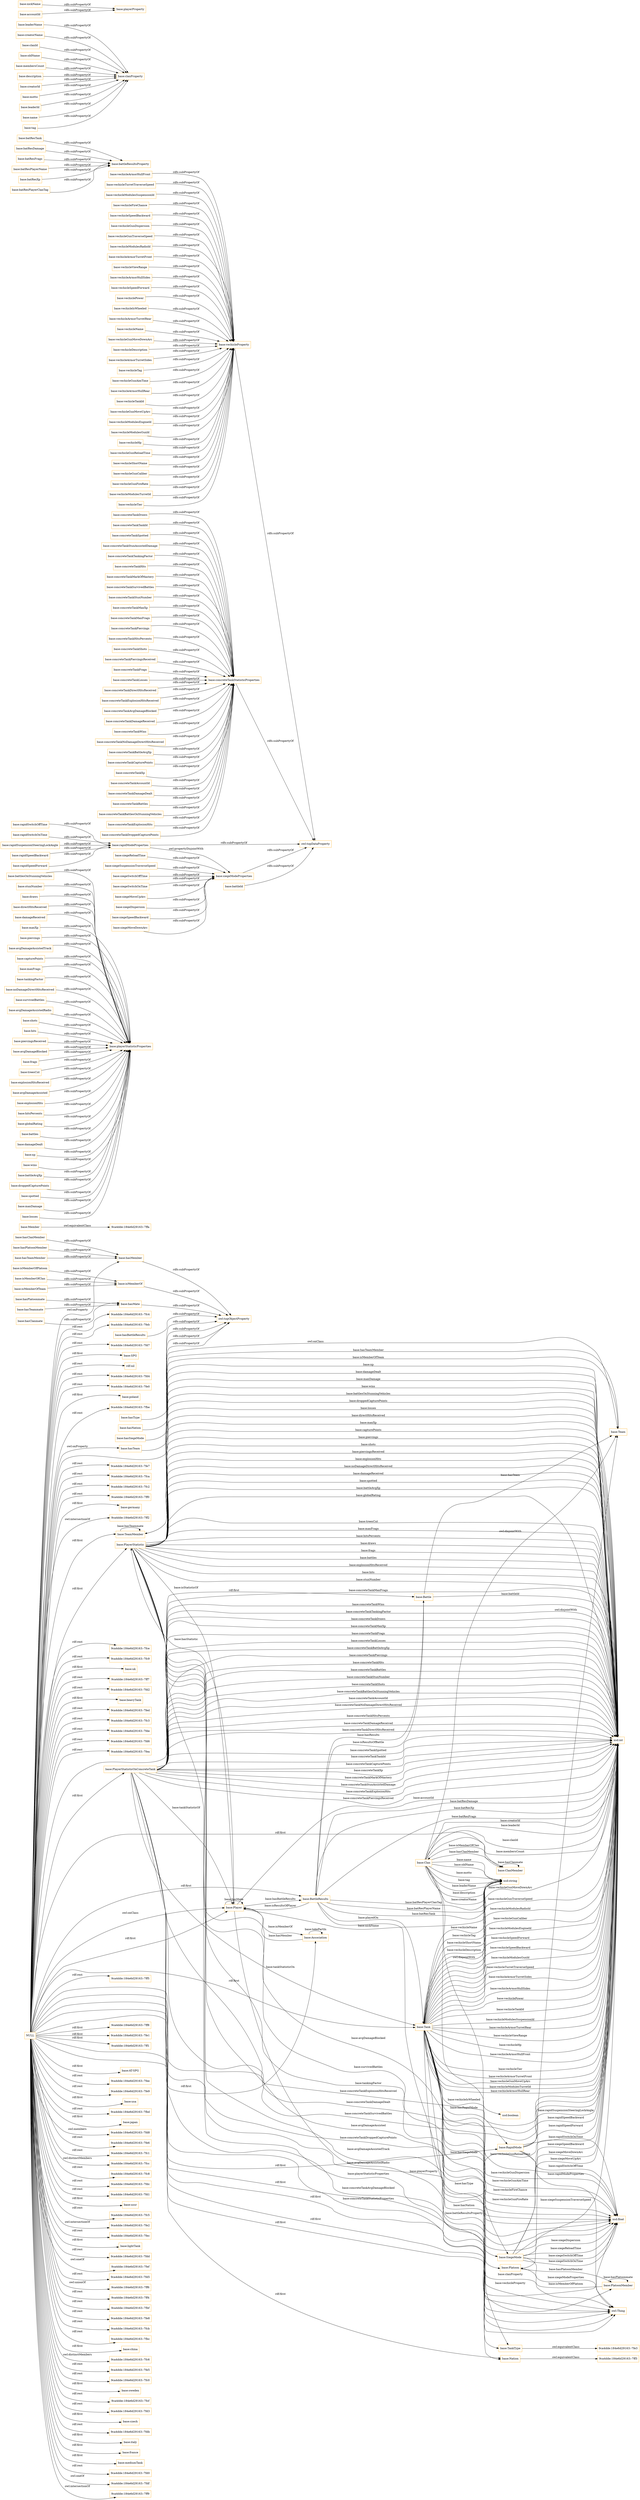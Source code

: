 digraph ar2dtool_diagram { 
rankdir=LR;
size="1501"
node [shape = rectangle, color="orange"]; "base:TeamMember" "9ca4dde:184e6d29163:-7fe3" "base:Clan" "base:PlayerStatistic" "9ca4dde:184e6d29163:-7ff8" "base:Platoon" "base:Nation" "base:Team" "9ca4dde:184e6d29163:-7fe1" "base:PlatoonMember" "9ca4dde:184e6d29163:-7ff3" "base:Member" "base:BattleResults" "base:SiegeMode" "base:ClanMember" "9ca4dde:184e6d29163:-7ffa" "base:Battle" "9ca4dde:184e6d29163:-7ff1" "base:RapidMode" "base:Association" "base:TankType" "base:Tank" "base:Player" "base:PlayerStatisticOnConcreteTank" ; /*classes style*/
	"base:battlesOnStunningVehicles" -> "base:playerStatisticProperties" [ label = "rdfs:subPropertyOf" ];
	"base:vechicleArmorHullFront" -> "base:vechicleProperty" [ label = "rdfs:subPropertyOf" ];
	"base:hasPlatoonMember" -> "base:hasMember" [ label = "rdfs:subPropertyOf" ];
	"base:vechicleTurretTraverseSpeed" -> "base:vechicleProperty" [ label = "rdfs:subPropertyOf" ];
	"base:concreteTankDraws" -> "base:concreteTankStatisticProperties" [ label = "rdfs:subPropertyOf" ];
	"base:concreteTankTankId" -> "base:concreteTankStatisticProperties" [ label = "rdfs:subPropertyOf" ];
	"base:batResTank" -> "base:battleResultsProperty" [ label = "rdfs:subPropertyOf" ];
	"base:stunNumber" -> "base:playerStatisticProperties" [ label = "rdfs:subPropertyOf" ];
	"base:vechicleModulesSuspensionId" -> "base:vechicleProperty" [ label = "rdfs:subPropertyOf" ];
	"base:vechicleFireChance" -> "base:vechicleProperty" [ label = "rdfs:subPropertyOf" ];
	"base:draws" -> "base:playerStatisticProperties" [ label = "rdfs:subPropertyOf" ];
	"base:rapidSwitchOffTime" -> "base:rapidModeProperties" [ label = "rdfs:subPropertyOf" ];
	"base:directHitsReceived" -> "base:playerStatisticProperties" [ label = "rdfs:subPropertyOf" ];
	"base:Nation" -> "9ca4dde:184e6d29163:-7ff3" [ label = "owl:equivalentClass" ];
	"base:vechicleSpeedBackward" -> "base:vechicleProperty" [ label = "rdfs:subPropertyOf" ];
	"base:leaderName" -> "base:clanProperty" [ label = "rdfs:subPropertyOf" ];
	"base:concreteTankSpotted" -> "base:concreteTankStatisticProperties" [ label = "rdfs:subPropertyOf" ];
	"base:siegeReloadTime" -> "base:siegeModeProperties" [ label = "rdfs:subPropertyOf" ];
	"base:concreteTankStunAssistedDamage" -> "base:concreteTankStatisticProperties" [ label = "rdfs:subPropertyOf" ];
	"base:concreteTankTankingFactor" -> "base:concreteTankStatisticProperties" [ label = "rdfs:subPropertyOf" ];
	"base:creatorName" -> "base:clanProperty" [ label = "rdfs:subPropertyOf" ];
	"base:concreteTankHits" -> "base:concreteTankStatisticProperties" [ label = "rdfs:subPropertyOf" ];
	"base:Clan" -> "base:Team" [ label = "owl:disjointWith" ];
	"base:Clan" -> "base:Platoon" [ label = "owl:disjointWith" ];
	"base:battleId" -> "owl:topDataProperty" [ label = "rdfs:subPropertyOf" ];
	"base:siegeSuspensionTraverseSpeed" -> "base:siegeModeProperties" [ label = "rdfs:subPropertyOf" ];
	"base:concreteTankMarkOfMastery" -> "base:concreteTankStatisticProperties" [ label = "rdfs:subPropertyOf" ];
	"base:siegeSwitchOffTime" -> "base:siegeModeProperties" [ label = "rdfs:subPropertyOf" ];
	"base:vechicleGunDispersion" -> "base:vechicleProperty" [ label = "rdfs:subPropertyOf" ];
	"base:concreteTankSurvivedBattles" -> "base:concreteTankStatisticProperties" [ label = "rdfs:subPropertyOf" ];
	"base:hasSiegeMode" -> "owl:topObjectProperty" [ label = "rdfs:subPropertyOf" ];
	"base:concreteTankStunNumber" -> "base:concreteTankStatisticProperties" [ label = "rdfs:subPropertyOf" ];
	"base:concreteTankMaxXp" -> "base:concreteTankStatisticProperties" [ label = "rdfs:subPropertyOf" ];
	"base:vechicleGunTraverseSpeed" -> "base:vechicleProperty" [ label = "rdfs:subPropertyOf" ];
	"base:rapidSwitchOnTime" -> "base:rapidModeProperties" [ label = "rdfs:subPropertyOf" ];
	"base:concreteTankMaxFrags" -> "base:concreteTankStatisticProperties" [ label = "rdfs:subPropertyOf" ];
	"base:hasTeamMember" -> "base:hasMember" [ label = "rdfs:subPropertyOf" ];
	"base:isMemberOf" -> "owl:topObjectProperty" [ label = "rdfs:subPropertyOf" ];
	"base:vechicleModulesRadioId" -> "base:vechicleProperty" [ label = "rdfs:subPropertyOf" ];
	"base:vechicleArmorTurretFront" -> "base:vechicleProperty" [ label = "rdfs:subPropertyOf" ];
	"base:damageReceived" -> "base:playerStatisticProperties" [ label = "rdfs:subPropertyOf" ];
	"base:maxXp" -> "base:playerStatisticProperties" [ label = "rdfs:subPropertyOf" ];
	"base:batResDamage" -> "base:battleResultsProperty" [ label = "rdfs:subPropertyOf" ];
	"base:concreteTankPiercings" -> "base:concreteTankStatisticProperties" [ label = "rdfs:subPropertyOf" ];
	"base:piercings" -> "base:playerStatisticProperties" [ label = "rdfs:subPropertyOf" ];
	"base:clanId" -> "base:clanProperty" [ label = "rdfs:subPropertyOf" ];
	"base:concreteTankHitsPercents" -> "base:concreteTankStatisticProperties" [ label = "rdfs:subPropertyOf" ];
	"base:avgDamageAssistedTrack" -> "base:playerStatisticProperties" [ label = "rdfs:subPropertyOf" ];
	"base:capturePoints" -> "base:playerStatisticProperties" [ label = "rdfs:subPropertyOf" ];
	"base:maxFrags" -> "base:playerStatisticProperties" [ label = "rdfs:subPropertyOf" ];
	"base:vechicleViewRange" -> "base:vechicleProperty" [ label = "rdfs:subPropertyOf" ];
	"base:siegeSwitchOnTime" -> "base:siegeModeProperties" [ label = "rdfs:subPropertyOf" ];
	"base:tankingFactor" -> "base:playerStatisticProperties" [ label = "rdfs:subPropertyOf" ];
	"base:hasBattleResults" -> "owl:topObjectProperty" [ label = "rdfs:subPropertyOf" ];
	"base:rapidSuspensionSteeringLockAngle" -> "base:rapidModeProperties" [ label = "rdfs:subPropertyOf" ];
	"base:noDamageDirectHitsReceived" -> "base:playerStatisticProperties" [ label = "rdfs:subPropertyOf" ];
	"base:survivedBattles" -> "base:playerStatisticProperties" [ label = "rdfs:subPropertyOf" ];
	"base:concreteTankShots" -> "base:concreteTankStatisticProperties" [ label = "rdfs:subPropertyOf" ];
	"base:avgDamageAssistedRadio" -> "base:playerStatisticProperties" [ label = "rdfs:subPropertyOf" ];
	"base:hasTeammate" -> "base:hasMate" [ label = "rdfs:subPropertyOf" ];
	"base:batResFrags" -> "base:battleResultsProperty" [ label = "rdfs:subPropertyOf" ];
	"base:shots" -> "base:playerStatisticProperties" [ label = "rdfs:subPropertyOf" ];
	"base:concreteTankPiercingsReceived" -> "base:concreteTankStatisticProperties" [ label = "rdfs:subPropertyOf" ];
	"base:siegeMoveUpArc" -> "base:siegeModeProperties" [ label = "rdfs:subPropertyOf" ];
	"base:vechicleArmorHullSides" -> "base:vechicleProperty" [ label = "rdfs:subPropertyOf" ];
	"base:hits" -> "base:playerStatisticProperties" [ label = "rdfs:subPropertyOf" ];
	"base:vechicleSpeedForward" -> "base:vechicleProperty" [ label = "rdfs:subPropertyOf" ];
	"base:vechiclePower" -> "base:vechicleProperty" [ label = "rdfs:subPropertyOf" ];
	"base:vechicleIsWheeled" -> "base:vechicleProperty" [ label = "rdfs:subPropertyOf" ];
	"base:oldName" -> "base:clanProperty" [ label = "rdfs:subPropertyOf" ];
	"base:nickName" -> "base:playerProperty" [ label = "rdfs:subPropertyOf" ];
	"base:hasType" -> "owl:topObjectProperty" [ label = "rdfs:subPropertyOf" ];
	"base:concreteTankFrags" -> "base:concreteTankStatisticProperties" [ label = "rdfs:subPropertyOf" ];
	"base:membersCount" -> "base:clanProperty" [ label = "rdfs:subPropertyOf" ];
	"base:description" -> "base:clanProperty" [ label = "rdfs:subPropertyOf" ];
	"base:piercingsReceived" -> "base:playerStatisticProperties" [ label = "rdfs:subPropertyOf" ];
	"base:vechicleArmorTurretRear" -> "base:vechicleProperty" [ label = "rdfs:subPropertyOf" ];
	"base:rapidModeProperties" -> "base:siegeModeProperties" [ label = "owl:propertyDisjointWith" ];
	"base:rapidModeProperties" -> "owl:topDataProperty" [ label = "rdfs:subPropertyOf" ];
	"base:vechicleName" -> "base:vechicleProperty" [ label = "rdfs:subPropertyOf" ];
	"base:avgDamageBlocked" -> "base:playerStatisticProperties" [ label = "rdfs:subPropertyOf" ];
	"base:concreteTankLosses" -> "base:concreteTankStatisticProperties" [ label = "rdfs:subPropertyOf" ];
	"base:siegeDispersion" -> "base:siegeModeProperties" [ label = "rdfs:subPropertyOf" ];
	"base:frags" -> "base:playerStatisticProperties" [ label = "rdfs:subPropertyOf" ];
	"base:hasNation" -> "owl:topObjectProperty" [ label = "rdfs:subPropertyOf" ];
	"base:concreteTankDirectHitsReceived" -> "base:concreteTankStatisticProperties" [ label = "rdfs:subPropertyOf" ];
	"base:batResPlayerName" -> "base:battleResultsProperty" [ label = "rdfs:subPropertyOf" ];
	"base:concreteTankExplosionHitsReceived" -> "base:concreteTankStatisticProperties" [ label = "rdfs:subPropertyOf" ];
	"base:hasClanmate" -> "base:hasMate" [ label = "rdfs:subPropertyOf" ];
	"base:concreteTankAvgDamageBlocked" -> "base:concreteTankStatisticProperties" [ label = "rdfs:subPropertyOf" ];
	"base:Member" -> "9ca4dde:184e6d29163:-7ffa" [ label = "owl:equivalentClass" ];
	"base:concreteTankDamageReceived" -> "base:concreteTankStatisticProperties" [ label = "rdfs:subPropertyOf" ];
	"base:rapidSpeedBackward" -> "base:rapidModeProperties" [ label = "rdfs:subPropertyOf" ];
	"base:creatorId" -> "base:clanProperty" [ label = "rdfs:subPropertyOf" ];
	"base:treesCut" -> "base:playerStatisticProperties" [ label = "rdfs:subPropertyOf" ];
	"base:explosionHitsReceived" -> "base:playerStatisticProperties" [ label = "rdfs:subPropertyOf" ];
	"base:batResXp" -> "base:battleResultsProperty" [ label = "rdfs:subPropertyOf" ];
	"base:isMemberOfPlatoon" -> "base:isMemberOf" [ label = "rdfs:subPropertyOf" ];
	"base:hasClanMember" -> "base:hasMember" [ label = "rdfs:subPropertyOf" ];
	"base:motto" -> "base:clanProperty" [ label = "rdfs:subPropertyOf" ];
	"base:concreteTankWins" -> "base:concreteTankStatisticProperties" [ label = "rdfs:subPropertyOf" ];
	"base:vechicleGunMoveDownArc" -> "base:vechicleProperty" [ label = "rdfs:subPropertyOf" ];
	"base:avgDamageAssisted" -> "base:playerStatisticProperties" [ label = "rdfs:subPropertyOf" ];
	"base:concreteTankNoDamageDirectHitsReceived" -> "base:concreteTankStatisticProperties" [ label = "rdfs:subPropertyOf" ];
	"base:isMemberOfClan" -> "base:isMemberOf" [ label = "rdfs:subPropertyOf" ];
	"base:vechicleDescription" -> "base:vechicleProperty" [ label = "rdfs:subPropertyOf" ];
	"base:isMemberOfTeam" -> "base:isMemberOf" [ label = "rdfs:subPropertyOf" ];
	"base:hasMate" -> "owl:topObjectProperty" [ label = "rdfs:subPropertyOf" ];
	"base:concreteTankBattleAvgXp" -> "base:concreteTankStatisticProperties" [ label = "rdfs:subPropertyOf" ];
	"base:explosionHits" -> "base:playerStatisticProperties" [ label = "rdfs:subPropertyOf" ];
	"base:siegeSpeedBackward" -> "base:siegeModeProperties" [ label = "rdfs:subPropertyOf" ];
	"base:leaderId" -> "base:clanProperty" [ label = "rdfs:subPropertyOf" ];
	"base:concreteTankStatisticProperties" -> "owl:topDataProperty" [ label = "rdfs:subPropertyOf" ];
	"base:vechicleArmorTurretSides" -> "base:vechicleProperty" [ label = "rdfs:subPropertyOf" ];
	"base:name" -> "base:clanProperty" [ label = "rdfs:subPropertyOf" ];
	"base:hitsPercents" -> "base:playerStatisticProperties" [ label = "rdfs:subPropertyOf" ];
	"base:globalRating" -> "base:playerStatisticProperties" [ label = "rdfs:subPropertyOf" ];
	"base:vechicleTag" -> "base:vechicleProperty" [ label = "rdfs:subPropertyOf" ];
	"base:vechicleGunAimTime" -> "base:vechicleProperty" [ label = "rdfs:subPropertyOf" ];
	"base:battles" -> "base:playerStatisticProperties" [ label = "rdfs:subPropertyOf" ];
	"base:Platoon" -> "base:Team" [ label = "owl:disjointWith" ];
	"base:concreteTankCapturePoints" -> "base:concreteTankStatisticProperties" [ label = "rdfs:subPropertyOf" ];
	"base:vechicleArmorHullRear" -> "base:vechicleProperty" [ label = "rdfs:subPropertyOf" ];
	"base:vechicleTankId" -> "base:vechicleProperty" [ label = "rdfs:subPropertyOf" ];
	"base:concreteTankXp" -> "base:concreteTankStatisticProperties" [ label = "rdfs:subPropertyOf" ];
	"base:damageDealt" -> "base:playerStatisticProperties" [ label = "rdfs:subPropertyOf" ];
	"base:siegeMoveDownArc" -> "base:siegeModeProperties" [ label = "rdfs:subPropertyOf" ];
	"base:vechicleGunMoveUpArc" -> "base:vechicleProperty" [ label = "rdfs:subPropertyOf" ];
	"base:xp" -> "base:playerStatisticProperties" [ label = "rdfs:subPropertyOf" ];
	"base:rapidSpeedForward" -> "base:rapidModeProperties" [ label = "rdfs:subPropertyOf" ];
	"base:vechicleModulesEngineId" -> "base:vechicleProperty" [ label = "rdfs:subPropertyOf" ];
	"base:wins" -> "base:playerStatisticProperties" [ label = "rdfs:subPropertyOf" ];
	"base:vechicleModulesGunId" -> "base:vechicleProperty" [ label = "rdfs:subPropertyOf" ];
	"base:batResPlayerClanTag" -> "base:battleResultsProperty" [ label = "rdfs:subPropertyOf" ];
	"base:vechicleHp" -> "base:vechicleProperty" [ label = "rdfs:subPropertyOf" ];
	"base:concreteTankAccountId" -> "base:concreteTankStatisticProperties" [ label = "rdfs:subPropertyOf" ];
	"base:accountId" -> "base:playerProperty" [ label = "rdfs:subPropertyOf" ];
	"base:hasMember" -> "owl:topObjectProperty" [ label = "rdfs:subPropertyOf" ];
	"base:concreteTankDamageDealt" -> "base:concreteTankStatisticProperties" [ label = "rdfs:subPropertyOf" ];
	"base:vechicleGunReloadTime" -> "base:vechicleProperty" [ label = "rdfs:subPropertyOf" ];
	"base:concreteTankBattles" -> "base:concreteTankStatisticProperties" [ label = "rdfs:subPropertyOf" ];
	"NULL" -> "9ca4dde:184e6d29163:-7fcc" [ label = "owl:distinctMembers" ];
	"NULL" -> "9ca4dde:184e6d29163:-7fc8" [ label = "rdf:rest" ];
	"NULL" -> "9ca4dde:184e6d29163:-7fdc" [ label = "rdf:rest" ];
	"NULL" -> "9ca4dde:184e6d29163:-7fd1" [ label = "rdf:rest" ];
	"NULL" -> "base:ussr" [ label = "rdf:first" ];
	"NULL" -> "base:Player" [ label = "owl:onClass" ];
	"NULL" -> "base:SiegeMode" [ label = "rdf:first" ];
	"NULL" -> "9ca4dde:184e6d29163:-7fc5" [ label = "rdf:rest" ];
	"NULL" -> "base:Team" [ label = "owl:onClass" ];
	"NULL" -> "9ca4dde:184e6d29163:-7fe2" [ label = "owl:intersectionOf" ];
	"NULL" -> "9ca4dde:184e6d29163:-7fec" [ label = "rdf:rest" ];
	"NULL" -> "base:lightTank" [ label = "rdf:first" ];
	"NULL" -> "9ca4dde:184e6d29163:-7fdd" [ label = "rdf:rest" ];
	"NULL" -> "base:Nation" [ label = "rdf:first" ];
	"NULL" -> "9ca4dde:184e6d29163:-7fef" [ label = "owl:oneOf" ];
	"NULL" -> "9ca4dde:184e6d29163:-7fd5" [ label = "rdf:rest" ];
	"NULL" -> "9ca4dde:184e6d29163:-7ff6" [ label = "owl:unionOf" ];
	"NULL" -> "9ca4dde:184e6d29163:-7ff4" [ label = "rdf:rest" ];
	"NULL" -> "base:TankType" [ label = "rdf:first" ];
	"NULL" -> "9ca4dde:184e6d29163:-7fbf" [ label = "rdf:rest" ];
	"NULL" -> "base:Battle" [ label = "rdf:first" ];
	"NULL" -> "9ca4dde:184e6d29163:-7ff1" [ label = "rdf:first" ];
	"NULL" -> "9ca4dde:184e6d29163:-7fe8" [ label = "rdf:rest" ];
	"NULL" -> "9ca4dde:184e6d29163:-7fcb" [ label = "rdf:rest" ];
	"NULL" -> "base:PlayerStatistic" [ label = "rdf:first" ];
	"NULL" -> "9ca4dde:184e6d29163:-7fbc" [ label = "rdf:rest" ];
	"NULL" -> "base:china" [ label = "rdf:first" ];
	"NULL" -> "9ca4dde:184e6d29163:-7fc6" [ label = "owl:distinctMembers" ];
	"NULL" -> "9ca4dde:184e6d29163:-7fe5" [ label = "rdf:rest" ];
	"NULL" -> "9ca4dde:184e6d29163:-7fc0" [ label = "rdf:rest" ];
	"NULL" -> "base:PlayerStatisticOnConcreteTank" [ label = "rdf:first" ];
	"NULL" -> "base:sweden" [ label = "rdf:first" ];
	"NULL" -> "9ca4dde:184e6d29163:-7fcf" [ label = "rdf:rest" ];
	"NULL" -> "9ca4dde:184e6d29163:-7fd3" [ label = "rdf:rest" ];
	"NULL" -> "base:czech" [ label = "rdf:first" ];
	"NULL" -> "9ca4dde:184e6d29163:-7fdb" [ label = "rdf:rest" ];
	"NULL" -> "base:italy" [ label = "rdf:first" ];
	"NULL" -> "base:BattleResults" [ label = "rdf:first" ];
	"NULL" -> "base:france" [ label = "rdf:first" ];
	"NULL" -> "base:mediumTank" [ label = "rdf:first" ];
	"NULL" -> "9ca4dde:184e6d29163:-7fd0" [ label = "rdf:rest" ];
	"NULL" -> "9ca4dde:184e6d29163:-7fdf" [ label = "owl:oneOf" ];
	"NULL" -> "base:hasMember" [ label = "owl:onProperty" ];
	"NULL" -> "9ca4dde:184e6d29163:-7ff9" [ label = "owl:intersectionOf" ];
	"NULL" -> "9ca4dde:184e6d29163:-7fc4" [ label = "rdf:rest" ];
	"NULL" -> "9ca4dde:184e6d29163:-7ff8" [ label = "rdf:first" ];
	"NULL" -> "9ca4dde:184e6d29163:-7feb" [ label = "rdf:rest" ];
	"NULL" -> "base:TeamMember" [ label = "rdf:first" ];
	"NULL" -> "9ca4dde:184e6d29163:-7fd7" [ label = "rdf:rest" ];
	"NULL" -> "base:SPG" [ label = "rdf:first" ];
	"NULL" -> "base:Tank" [ label = "rdf:first" ];
	"NULL" -> "rdf:nil" [ label = "rdf:rest" ];
	"NULL" -> "9ca4dde:184e6d29163:-7fd4" [ label = "rdf:rest" ];
	"NULL" -> "9ca4dde:184e6d29163:-7fe0" [ label = "rdf:rest" ];
	"NULL" -> "base:Player" [ label = "rdf:first" ];
	"NULL" -> "base:poland" [ label = "rdf:first" ];
	"NULL" -> "9ca4dde:184e6d29163:-7fbe" [ label = "rdf:rest" ];
	"NULL" -> "base:PlatoonMember" [ label = "rdf:first" ];
	"NULL" -> "9ca4dde:184e6d29163:-7fe7" [ label = "rdf:rest" ];
	"NULL" -> "9ca4dde:184e6d29163:-7fe1" [ label = "rdf:first" ];
	"NULL" -> "9ca4dde:184e6d29163:-7fca" [ label = "rdf:rest" ];
	"NULL" -> "9ca4dde:184e6d29163:-7fc2" [ label = "rdf:rest" ];
	"NULL" -> "9ca4dde:184e6d29163:-7ff0" [ label = "rdf:rest" ];
	"NULL" -> "base:germany" [ label = "rdf:first" ];
	"NULL" -> "9ca4dde:184e6d29163:-7ff2" [ label = "owl:intersectionOf" ];
	"NULL" -> "9ca4dde:184e6d29163:-7fce" [ label = "rdf:rest" ];
	"NULL" -> "9ca4dde:184e6d29163:-7fc9" [ label = "rdf:rest" ];
	"NULL" -> "base:uk" [ label = "rdf:first" ];
	"NULL" -> "9ca4dde:184e6d29163:-7ff7" [ label = "rdf:rest" ];
	"NULL" -> "owl:Thing" [ label = "rdf:first" ];
	"NULL" -> "9ca4dde:184e6d29163:-7fd2" [ label = "rdf:rest" ];
	"NULL" -> "base:heavyTank" [ label = "rdf:first" ];
	"NULL" -> "base:Association" [ label = "rdf:first" ];
	"NULL" -> "9ca4dde:184e6d29163:-7fed" [ label = "rdf:rest" ];
	"NULL" -> "9ca4dde:184e6d29163:-7fc3" [ label = "rdf:rest" ];
	"NULL" -> "base:RapidMode" [ label = "rdf:first" ];
	"NULL" -> "9ca4dde:184e6d29163:-7fde" [ label = "rdf:rest" ];
	"NULL" -> "base:ClanMember" [ label = "rdf:first" ];
	"NULL" -> "9ca4dde:184e6d29163:-7fd6" [ label = "rdf:rest" ];
	"NULL" -> "9ca4dde:184e6d29163:-7fea" [ label = "rdf:rest" ];
	"NULL" -> "9ca4dde:184e6d29163:-7ff5" [ label = "rdf:rest" ];
	"NULL" -> "base:AT-SPG" [ label = "rdf:first" ];
	"NULL" -> "9ca4dde:184e6d29163:-7fee" [ label = "rdf:rest" ];
	"NULL" -> "9ca4dde:184e6d29163:-7fe9" [ label = "rdf:rest" ];
	"NULL" -> "base:usa" [ label = "rdf:first" ];
	"NULL" -> "9ca4dde:184e6d29163:-7fbd" [ label = "rdf:rest" ];
	"NULL" -> "base:japan" [ label = "rdf:first" ];
	"NULL" -> "9ca4dde:184e6d29163:-7fd8" [ label = "owl:members" ];
	"NULL" -> "base:hasTeam" [ label = "owl:onProperty" ];
	"NULL" -> "9ca4dde:184e6d29163:-7fe6" [ label = "rdf:rest" ];
	"NULL" -> "9ca4dde:184e6d29163:-7fc1" [ label = "rdf:rest" ];
	"base:vechicleShortName" -> "base:vechicleProperty" [ label = "rdfs:subPropertyOf" ];
	"base:siegeModeProperties" -> "owl:topDataProperty" [ label = "rdfs:subPropertyOf" ];
	"base:battleAvgXp" -> "base:playerStatisticProperties" [ label = "rdfs:subPropertyOf" ];
	"base:droppedCapturePoints" -> "base:playerStatisticProperties" [ label = "rdfs:subPropertyOf" ];
	"base:vechicleGunCaliber" -> "base:vechicleProperty" [ label = "rdfs:subPropertyOf" ];
	"base:spotted" -> "base:playerStatisticProperties" [ label = "rdfs:subPropertyOf" ];
	"base:concreteTankBattlesOnStunningVehicles" -> "base:concreteTankStatisticProperties" [ label = "rdfs:subPropertyOf" ];
	"base:hasTeam" -> "owl:topObjectProperty" [ label = "rdfs:subPropertyOf" ];
	"base:maxDamage" -> "base:playerStatisticProperties" [ label = "rdfs:subPropertyOf" ];
	"base:concreteTankExplosionHits" -> "base:concreteTankStatisticProperties" [ label = "rdfs:subPropertyOf" ];
	"base:hasPlatoonmate" -> "base:hasMate" [ label = "rdfs:subPropertyOf" ];
	"base:tag" -> "base:clanProperty" [ label = "rdfs:subPropertyOf" ];
	"base:vechicleGunFireRate" -> "base:vechicleProperty" [ label = "rdfs:subPropertyOf" ];
	"base:vechicleModulesTurretId" -> "base:vechicleProperty" [ label = "rdfs:subPropertyOf" ];
	"base:losses" -> "base:playerStatisticProperties" [ label = "rdfs:subPropertyOf" ];
	"base:vechicleProperty" -> "owl:topDataProperty" [ label = "rdfs:subPropertyOf" ];
	"base:vechicleTier" -> "base:vechicleProperty" [ label = "rdfs:subPropertyOf" ];
	"base:concreteTankDroppedCapturePoints" -> "base:concreteTankStatisticProperties" [ label = "rdfs:subPropertyOf" ];
	"base:TankType" -> "9ca4dde:184e6d29163:-7fe3" [ label = "owl:equivalentClass" ];
	"base:RapidMode" -> "xsd:int" [ label = "base:rapidSpeedBackward" ];
	"base:PlayerStatistic" -> "xsd:int" [ label = "base:treesCut" ];
	"base:Tank" -> "base:Nation" [ label = "base:hasNation" ];
	"base:PlayerStatisticOnConcreteTank" -> "xsd:int" [ label = "base:concreteTankDraws" ];
	"base:BattleResults" -> "owl:Thing" [ label = "base:battleResultsProperty" ];
	"base:PlayerStatisticOnConcreteTank" -> "xsd:int" [ label = "base:concreteTankFrags" ];
	"base:Clan" -> "xsd:int" [ label = "base:clanId" ];
	"base:PlayerStatisticOnConcreteTank" -> "xsd:int" [ label = "base:concreteTankBattles" ];
	"base:Tank" -> "xsd:int" [ label = "base:vechiclePower" ];
	"base:PlayerStatisticOnConcreteTank" -> "xsd:int" [ label = "base:concreteTankBattleAvgXp" ];
	"base:RapidMode" -> "owl:Thing" [ label = "base:rapidModeProperties" ];
	"base:PlayerStatistic" -> "xsd:int" [ label = "base:maxFrags" ];
	"base:PlayerStatistic" -> "xsd:int" [ label = "base:hitsPercents" ];
	"base:Player" -> "owl:Thing" [ label = "base:playerProperty" ];
	"base:Clan" -> "xsd:string" [ label = "base:oldName" ];
	"base:PlatoonMember" -> "base:PlatoonMember" [ label = "base:hasPlatoonmate" ];
	"base:SiegeMode" -> "xsd:int" [ label = "base:siegeMoveUpArc" ];
	"base:PlayerStatistic" -> "xsd:int" [ label = "base:draws" ];
	"base:Battle" -> "base:Team" [ label = "base:hasTeam" ];
	"base:PlayerStatisticOnConcreteTank" -> "xsd:int" [ label = "base:concreteTankPiercings" ];
	"base:SiegeMode" -> "xsd:float" [ label = "base:siegeDispersion" ];
	"base:Tank" -> "xsd:int" [ label = "base:vechicleTankId" ];
	"base:PlayerStatistic" -> "xsd:int" [ label = "base:frags" ];
	"base:PlayerStatistic" -> "xsd:float" [ label = "base:avgDamageAssisted" ];
	"base:Tank" -> "xsd:int" [ label = "base:vechicleModulesSuspensionId" ];
	"base:PlayerStatistic" -> "xsd:int" [ label = "base:battles" ];
	"base:PlayerStatisticOnConcreteTank" -> "xsd:int" [ label = "base:concreteTankHits" ];
	"base:BattleResults" -> "xsd:int" [ label = "base:batResDamage" ];
	"base:PlayerStatisticOnConcreteTank" -> "xsd:int" [ label = "base:concreteTankExplosionHitsReceived" ];
	"base:Tank" -> "base:RapidMode" [ label = "base:hasRapidMode" ];
	"base:PlayerStatistic" -> "xsd:int" [ label = "base:explosionHitsReceived" ];
	"base:Tank" -> "xsd:string" [ label = "base:vechicleName" ];
	"base:PlayerStatisticOnConcreteTank" -> "xsd:int" [ label = "base:concreteTankDamageDealt" ];
	"base:PlayerStatistic" -> "xsd:float" [ label = "base:avgDamageAssistedTrack" ];
	"base:Clan" -> "xsd:int" [ label = "base:membersCount" ];
	"base:Player" -> "base:BattleResults" [ label = "base:hasBattleResults" ];
	"base:Tank" -> "xsd:string" [ label = "base:vechicleTag" ];
	"base:Clan" -> "xsd:string" [ label = "base:motto" ];
	"base:Tank" -> "base:TankType" [ label = "base:hasType" ];
	"base:BattleResults" -> "base:Player" [ label = "base:isResultsOfPlayer" ];
	"base:PlayerStatistic" -> "xsd:int" [ label = "base:hits" ];
	"base:PlayerStatisticOnConcreteTank" -> "xsd:int" [ label = "base:concreteTankTankingFactor" ];
	"base:PlayerStatisticOnConcreteTank" -> "xsd:int" [ label = "base:concreteTankStunNumber" ];
	"base:PlayerStatisticOnConcreteTank" -> "xsd:int" [ label = "base:concreteTankShots" ];
	"base:Tank" -> "xsd:int" [ label = "base:vechicleArmorTurretRear" ];
	"base:PlayerStatisticOnConcreteTank" -> "owl:Thing" [ label = "base:concreteTankStatisticProperties" ];
	"base:Tank" -> "xsd:float" [ label = "base:vechicleGunFireRate" ];
	"base:PlayerStatistic" -> "xsd:int" [ label = "base:stunNumber" ];
	"base:Tank" -> "xsd:int" [ label = "base:vechicleViewRange" ];
	"base:PlayerStatistic" -> "xsd:int" [ label = "base:xp" ];
	"base:SiegeMode" -> "xsd:int" [ label = "base:siegeSuspensionTraverseSpeed" ];
	"base:PlayerStatistic" -> "xsd:int" [ label = "base:damageDealt" ];
	"base:PlayerStatisticOnConcreteTank" -> "xsd:int" [ label = "base:concreteTankBattlesOnStunningVehicles" ];
	"base:PlayerStatisticOnConcreteTank" -> "xsd:int" [ label = "base:concreteTankAccountId" ];
	"base:Player" -> "xsd:int" [ label = "base:accountId" ];
	"base:PlayerStatisticOnConcreteTank" -> "xsd:float" [ label = "base:concreteTankAvgDamageBlocked" ];
	"base:SiegeMode" -> "xsd:float" [ label = "base:siegeReloadTime" ];
	"base:Association" -> "base:Association" [ label = "base:takePartIn" ];
	"base:Tank" -> "xsd:int" [ label = "base:vechicleHp" ];
	"base:BattleResults" -> "xsd:int" [ label = "base:batResXp" ];
	"base:SiegeMode" -> "xsd:float" [ label = "base:siegeSwitchOffTime" ];
	"base:PlayerStatistic" -> "xsd:int" [ label = "base:maxDamage" ];
	"base:PlayerStatistic" -> "xsd:float" [ label = "base:avgDamageAssistedRadio" ];
	"base:PlayerStatistic" -> "xsd:int" [ label = "base:wins" ];
	"base:PlayerStatisticOnConcreteTank" -> "xsd:int" [ label = "base:concreteTankNoDamageDirectHitsReceived" ];
	"base:PlayerStatistic" -> "owl:Thing" [ label = "base:playerStatisticProperties" ];
	"base:Tank" -> "xsd:boolean" [ label = "base:vechicleIsWheeled" ];
	"base:Team" -> "base:TeamMember" [ label = "base:hasTeamMember" ];
	"base:Player" -> "xsd:string" [ label = "base:nickName" ];
	"base:PlayerStatisticOnConcreteTank" -> "xsd:int" [ label = "base:concreteTankHitsPercents" ];
	"base:Tank" -> "xsd:string" [ label = "base:vechicleShortName" ];
	"base:Clan" -> "xsd:string" [ label = "base:tag" ];
	"base:SiegeMode" -> "xsd:int" [ label = "base:siegeSpeedBackward" ];
	"base:SiegeMode" -> "xsd:int" [ label = "base:siegeMoveDownArc" ];
	"base:PlayerStatisticOnConcreteTank" -> "xsd:int" [ label = "base:concreteTankDamageReceived" ];
	"base:Platoon" -> "base:PlatoonMember" [ label = "base:hasPlatoonMember" ];
	"base:Clan" -> "base:ClanMember" [ label = "base:hasClanMember" ];
	"base:Tank" -> "xsd:int" [ label = "base:vechicleArmorHullFront" ];
	"base:Tank" -> "xsd:int" [ label = "base:vechicleTier" ];
	"base:Clan" -> "xsd:int" [ label = "base:creatorId" ];
	"base:PlayerStatisticOnConcreteTank" -> "xsd:int" [ label = "base:concreteTankDirectHitsReceived" ];
	"base:Player" -> "base:Player" [ label = "base:hasMate" ];
	"base:Tank" -> "xsd:int" [ label = "base:vechicleArmorTurretFront" ];
	"base:SiegeMode" -> "owl:Thing" [ label = "base:siegeModeProperties" ];
	"base:Player" -> "base:Association" [ label = "base:isMemberOf" ];
	"base:BattleResults" -> "xsd:int" [ label = "base:batResFrags" ];
	"base:PlatoonMember" -> "base:Platoon" [ label = "base:isMemberOfPlatoon" ];
	"base:PlayerStatisticOnConcreteTank" -> "xsd:int" [ label = "base:concreteTankSpotted" ];
	"base:Tank" -> "owl:Thing" [ label = "base:vechicleProperty" ];
	"base:PlayerStatistic" -> "xsd:int" [ label = "base:battlesOnStunningVehicles" ];
	"base:PlayerStatisticOnConcreteTank" -> "xsd:int" [ label = "base:concreteTankTankId" ];
	"base:RapidMode" -> "xsd:int" [ label = "base:rapidSpeedForward" ];
	"base:Tank" -> "xsd:float" [ label = "base:vechicleGunReloadTime" ];
	"base:PlayerStatistic" -> "xsd:int" [ label = "base:droppedCapturePoints" ];
	"base:PlayerStatisticOnConcreteTank" -> "xsd:int" [ label = "base:concreteTankCapturePoints" ];
	"base:PlayerStatistic" -> "xsd:int" [ label = "base:losses" ];
	"base:TeamMember" -> "base:Team" [ label = "base:isMemberOfTeam" ];
	"base:ClanMember" -> "base:Clan" [ label = "base:isMemberOfClan" ];
	"base:PlayerStatistic" -> "xsd:int" [ label = "base:directHitsReceived" ];
	"base:PlayerStatisticOnConcreteTank" -> "xsd:int" [ label = "base:concreteTankXp" ];
	"base:BattleResults" -> "base:Battle" [ label = "base:isResultsOfBattle" ];
	"base:TeamMember" -> "base:TeamMember" [ label = "base:hasTeammate" ];
	"base:Tank" -> "xsd:int" [ label = "base:vechicleGunMoveUpArc" ];
	"base:Tank" -> "xsd:int" [ label = "base:vechicleModulesTurretId" ];
	"base:Tank" -> "xsd:int" [ label = "base:vechicleArmorHullRear" ];
	"base:RapidMode" -> "xsd:float" [ label = "base:rapidSwitchOnTime" ];
	"base:Clan" -> "xsd:string" [ label = "base:leaderName" ];
	"base:PlayerStatisticOnConcreteTank" -> "xsd:int" [ label = "base:concreteTankMarkOfMastery" ];
	"base:PlayerStatistic" -> "xsd:int" [ label = "base:maxXp" ];
	"base:PlayerStatistic" -> "xsd:float" [ label = "base:avgDamageBlocked" ];
	"base:PlayerStatistic" -> "xsd:int" [ label = "base:capturePoints" ];
	"base:PlayerStatistic" -> "xsd:int" [ label = "base:piercings" ];
	"base:PlayerStatistic" -> "xsd:int" [ label = "base:shots" ];
	"base:Tank" -> "xsd:int" [ label = "base:vechicleGunMoveDownArc" ];
	"base:Clan" -> "owl:Thing" [ label = "base:clanProperty" ];
	"base:Tank" -> "xsd:int" [ label = "base:vechicleGunTraverseSpeed" ];
	"base:PlayerStatisticOnConcreteTank" -> "xsd:int" [ label = "base:concreteTankStunAssistedDamage" ];
	"base:Tank" -> "base:SiegeMode" [ label = "base:hasSiegeMode" ];
	"base:Tank" -> "xsd:int" [ label = "base:vechicleModulesRadioId" ];
	"base:Tank" -> "xsd:int" [ label = "base:vechicleGunCaliber" ];
	"base:PlayerStatistic" -> "xsd:int" [ label = "base:piercingsReceived" ];
	"base:PlayerStatisticOnConcreteTank" -> "xsd:int" [ label = "base:concreteTankExplosionHits" ];
	"base:PlayerStatistic" -> "xsd:float" [ label = "base:survivedBattles" ];
	"base:RapidMode" -> "xsd:float" [ label = "base:rapidSwitchOffTime" ];
	"base:PlayerStatistic" -> "xsd:int" [ label = "base:explosionHits" ];
	"base:Clan" -> "xsd:int" [ label = "base:leaderId" ];
	"base:ClanMember" -> "base:ClanMember" [ label = "base:hasClanmate" ];
	"base:Battle" -> "xsd:int" [ label = "base:battleId" ];
	"base:PlayerStatisticOnConcreteTank" -> "xsd:int" [ label = "base:concreteTankPiercingsReceived" ];
	"base:Tank" -> "xsd:float" [ label = "base:vechicleGunDispersion" ];
	"base:SiegeMode" -> "xsd:float" [ label = "base:siegeSwitchOnTime" ];
	"base:PlayerStatistic" -> "xsd:float" [ label = "base:tankingFactor" ];
	"base:Tank" -> "xsd:int" [ label = "base:vechicleModulesEngineId" ];
	"base:Tank" -> "xsd:int" [ label = "base:vechicleSpeedForward" ];
	"base:Tank" -> "xsd:string" [ label = "base:vechicleDescription" ];
	"base:Tank" -> "xsd:int" [ label = "base:vechicleSpeedBackward" ];
	"base:PlayerStatistic" -> "xsd:int" [ label = "base:noDamageDirectHitsReceived" ];
	"base:Clan" -> "xsd:string" [ label = "base:description" ];
	"base:Clan" -> "xsd:string" [ label = "base:creatorName" ];
	"base:RapidMode" -> "xsd:int" [ label = "base:rapidSuspensionSteeringLockAngle" ];
	"base:PlayerStatistic" -> "xsd:int" [ label = "base:damageReceived" ];
	"base:PlayerStatisticOnConcreteTank" -> "xsd:int" [ label = "base:concreteTankDroppedCapturePoints" ];
	"base:Tank" -> "xsd:int" [ label = "base:vechicleModulesGunId" ];
	"base:PlayerStatisticOnConcreteTank" -> "xsd:int" [ label = "base:concreteTankMaxXp" ];
	"base:PlayerStatisticOnConcreteTank" -> "xsd:int" [ label = "base:concreteTankLosses" ];
	"base:PlayerStatistic" -> "base:Player" [ label = "base:isStatisticOf" ];
	"base:PlayerStatisticOnConcreteTank" -> "xsd:int" [ label = "base:concreteTankSurvivedBattles" ];
	"base:Tank" -> "xsd:int" [ label = "base:vechicleTurretTraverseSpeed" ];
	"base:Tank" -> "xsd:float" [ label = "base:vechicleGunAimTime" ];
	"base:Tank" -> "xsd:int" [ label = "base:vechicleArmorTurretSides" ];
	"base:PlayerStatistic" -> "xsd:int" [ label = "base:spotted" ];
	"base:PlayerStatisticOnConcreteTank" -> "xsd:int" [ label = "base:concreteTankMaxFrags" ];
	"base:BattleResults" -> "xsd:string" [ label = "base:batResPlayerClanTag" ];
	"base:Player" -> "base:PlayerStatistic" [ label = "base:hasStatistic" ];
	"base:BattleResults" -> "xsd:string" [ label = "base:batResPlayerName" ];
	"base:PlayerStatisticOnConcreteTank" -> "base:Player" [ label = "base:tankStatisticOf" ];
	"base:PlayerStatistic" -> "xsd:int" [ label = "base:battleAvgXp" ];
	"base:Clan" -> "xsd:string" [ label = "base:name" ];
	"base:Association" -> "base:Player" [ label = "base:hasMember" ];
	"base:PlayerStatistic" -> "xsd:int" [ label = "base:globalRating" ];
	"base:BattleResults" -> "xsd:string" [ label = "base:batResTank" ];
	"base:PlayerStatisticOnConcreteTank" -> "base:Tank" [ label = "base:tankStatisticOn" ];
	"base:BattleResults" -> "base:Tank" [ label = "base:playedOn" ];
	"base:Battle" -> "base:BattleResults" [ label = "base:hasResults" ];
	"base:Tank" -> "xsd:int" [ label = "base:vechicleArmorHullSides" ];
	"base:Tank" -> "xsd:float" [ label = "base:vechicleFireChance" ];
	"base:PlayerStatisticOnConcreteTank" -> "xsd:int" [ label = "base:concreteTankWins" ];

}
